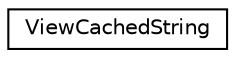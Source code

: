digraph G
{
  edge [fontname="Helvetica",fontsize="10",labelfontname="Helvetica",labelfontsize="10"];
  node [fontname="Helvetica",fontsize="10",shape=record];
  rankdir=LR;
  Node1 [label="ViewCachedString",height=0.2,width=0.4,color="black", fillcolor="white", style="filled",URL="$d2/d47/structViewCachedString.html"];
}
